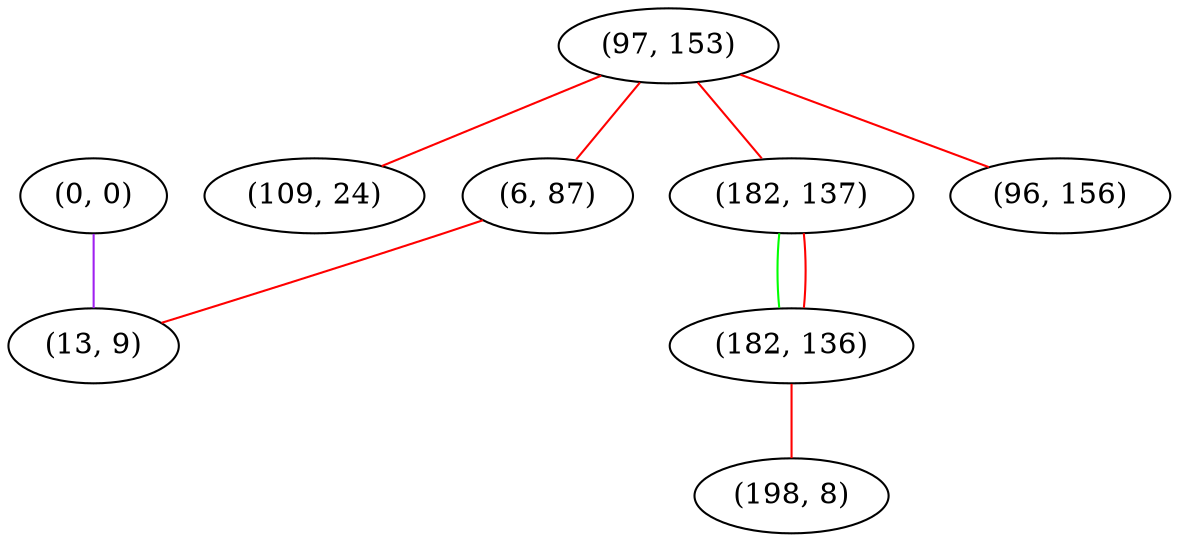 graph "" {
"(0, 0)";
"(97, 153)";
"(109, 24)";
"(182, 137)";
"(6, 87)";
"(182, 136)";
"(13, 9)";
"(198, 8)";
"(96, 156)";
"(0, 0)" -- "(13, 9)"  [color=purple, key=0, weight=4];
"(97, 153)" -- "(182, 137)"  [color=red, key=0, weight=1];
"(97, 153)" -- "(6, 87)"  [color=red, key=0, weight=1];
"(97, 153)" -- "(109, 24)"  [color=red, key=0, weight=1];
"(97, 153)" -- "(96, 156)"  [color=red, key=0, weight=1];
"(182, 137)" -- "(182, 136)"  [color=green, key=0, weight=2];
"(182, 137)" -- "(182, 136)"  [color=red, key=1, weight=1];
"(6, 87)" -- "(13, 9)"  [color=red, key=0, weight=1];
"(182, 136)" -- "(198, 8)"  [color=red, key=0, weight=1];
}
